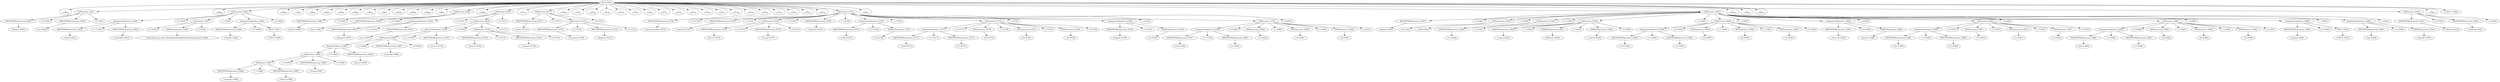 digraph {

"Prog_53619"->"<
>53620";
"Prog_53619"->"CallFunction_53621";
"CallFunction_53621"->"IDENTIFIERExpression_53622";
"IDENTIFIERExpression_53622"->"<library>53623";
"CallFunction_53621"->"<(>53624";
"CallFunction_53621"->"IDENTIFIERExpression_53625";
"IDENTIFIERExpression_53625"->"<car>53626";
"CallFunction_53621"->"<)>53627";
"Prog_53619"->"<
>53628";
"Prog_53619"->"CallFunction_53629";
"CallFunction_53629"->"AssignmentOpetators_53630";
"AssignmentOpetators_53630"->"IDENTIFIERExpression_53631";
"IDENTIFIERExpression_53631"->"<data>53632";
"AssignmentOpetators_53630"->"<<->53633";
"AssignmentOpetators_53630"->"IDENTIFIERExpression_53634";
"IDENTIFIERExpression_53634"->"<read.table>53635";
"CallFunction_53629"->"<(>53636";
"CallFunction_53629"->"Parenthesis_53637";
"Parenthesis_53637"->"<(>53638";
"Parenthesis_53637"->"STRINGExpression_53639";
"STRINGExpression_53639"->"<http://www.uvm.edu/~dhowell/methods8/DataFiles/KingLong.dat>53640";
"Parenthesis_53637"->"<)>53641";
"CallFunction_53629"->"<,>53642";
"CallFunction_53629"->"AssignmentOpetators_53643";
"AssignmentOpetators_53643"->"IDENTIFIERExpression_53644";
"IDENTIFIERExpression_53644"->"<header>53645";
"AssignmentOpetators_53643"->"<=>53646";
"AssignmentOpetators_53643"->"TRUE_53647";
"TRUE_53647"->"<TRUE>53648";
"CallFunction_53629"->"<)>53649";
"Prog_53619"->"<
>53650";
"Prog_53619"->"<
>53651";
"Prog_53619"->"<
>53652";
"Prog_53619"->"<
>53653";
"Prog_53619"->"<
>53654";
"Prog_53619"->"<
>53655";
"Prog_53619"->"<
>53656";
"Prog_53619"->"<
>53657";
"Prog_53619"->"<
>53658";
"Prog_53619"->"<
>53659";
"Prog_53619"->"<
>53660";
"Prog_53619"->"<
>53661";
"Prog_53619"->"CallFunction_53662";
"CallFunction_53662"->"IDENTIFIERExpression_53663";
"IDENTIFIERExpression_53663"->"<attach>53664";
"CallFunction_53662"->"<(>53665";
"CallFunction_53662"->"IDENTIFIERExpression_53666";
"IDENTIFIERExpression_53666"->"<data>53667";
"CallFunction_53662"->"<)>53668";
"Prog_53619"->"<
>53669";
"Prog_53619"->"CallFunction_53670";
"CallFunction_53670"->"AssignmentOpetators_53671";
"AssignmentOpetators_53671"->"IDENTIFIERExpression_53672";
"IDENTIFIERExpression_53672"->"<kingaov>53673";
"AssignmentOpetators_53671"->"<<->53674";
"AssignmentOpetators_53671"->"IDENTIFIERExpression_53675";
"IDENTIFIERExpression_53675"->"<aov>53676";
"CallFunction_53670"->"<(>53677";
"CallFunction_53670"->"CallFunction_53678";
"CallFunction_53678"->"MinusOrPlusBinary_53679";
"MinusOrPlusBinary_53679"->"CallFunction_53680";
"CallFunction_53680"->"MultOrDivBinary_53681";
"MultOrDivBinary_53681"->"CallFunction_53682";
"CallFunction_53682"->"TildeBinary_53683";
"TildeBinary_53683"->"IDENTIFIERExpression_53684";
"IDENTIFIERExpression_53684"->"<outcome>53685";
"TildeBinary_53683"->"<~>53686";
"TildeBinary_53683"->"IDENTIFIERExpression_53687";
"IDENTIFIERExpression_53687"->"<factor>53688";
"CallFunction_53682"->"<(>53689";
"CallFunction_53682"->"IDENTIFIERExpression_53690";
"IDENTIFIERExpression_53690"->"<Group>53691";
"CallFunction_53682"->"<)>53692";
"MultOrDivBinary_53681"->"<*>53693";
"MultOrDivBinary_53681"->"IDENTIFIERExpression_53694";
"IDENTIFIERExpression_53694"->"<factor>53695";
"CallFunction_53680"->"<(>53696";
"CallFunction_53680"->"IDENTIFIERExpression_53697";
"IDENTIFIERExpression_53697"->"<Interval>53698";
"CallFunction_53680"->"<)>53699";
"MinusOrPlusBinary_53679"->"<+>53700";
"MinusOrPlusBinary_53679"->"IDENTIFIERExpression_53701";
"IDENTIFIERExpression_53701"->"<Error>53702";
"CallFunction_53678"->"<(>53703";
"CallFunction_53678"->"CallFunction_53704";
"CallFunction_53704"->"IDENTIFIERExpression_53705";
"IDENTIFIERExpression_53705"->"<factor>53706";
"CallFunction_53704"->"<(>53707";
"CallFunction_53704"->"IDENTIFIERExpression_53708";
"IDENTIFIERExpression_53708"->"<subject>53709";
"CallFunction_53704"->"<)>53710";
"CallFunction_53678"->"<)>53711";
"CallFunction_53670"->"<)>53712";
"Prog_53619"->"<
>53713";
"Prog_53619"->"CallFunction_53714";
"CallFunction_53714"->"IDENTIFIERExpression_53715";
"IDENTIFIERExpression_53715"->"<print>53716";
"CallFunction_53714"->"<(>53717";
"CallFunction_53714"->"CallFunction_53718";
"CallFunction_53718"->"IDENTIFIERExpression_53719";
"IDENTIFIERExpression_53719"->"<summary>53720";
"CallFunction_53718"->"<(>53721";
"CallFunction_53718"->"IDENTIFIERExpression_53722";
"IDENTIFIERExpression_53722"->"<kingaov>53723";
"CallFunction_53718"->"<)>53724";
"CallFunction_53714"->"<)>53725";
"Prog_53619"->"<
>53726";
"Prog_53619"->"<
>53727";
"Prog_53619"->"<
>53728";
"Prog_53619"->"<
>53729";
"Prog_53619"->"<
>53730";
"Prog_53619"->"<
>53731";
"Prog_53619"->"<
>53732";
"Prog_53619"->"<
>53733";
"Prog_53619"->"<
>53734";
"Prog_53619"->"<
>53735";
"Prog_53619"->"<
>53736";
"Prog_53619"->"<
>53737";
"Prog_53619"->"<
>53738";
"Prog_53619"->"<
>53739";
"Prog_53619"->"<
>53740";
"Prog_53619"->"<
>53741";
"Prog_53619"->"<
>53742";
"Prog_53619"->"<
>53743";
"Prog_53619"->"<
>53744";
"Prog_53619"->"CallFunction_53745";
"CallFunction_53745"->"IDENTIFIERExpression_53746";
"IDENTIFIERExpression_53746"->"<interaction.plot>53747";
"CallFunction_53745"->"<(>53748";
"CallFunction_53745"->"IDENTIFIERExpression_53749";
"IDENTIFIERExpression_53749"->"<Interval>53750";
"CallFunction_53745"->"<,>53751";
"CallFunction_53745"->"CallFunction_53752";
"CallFunction_53752"->"IDENTIFIERExpression_53753";
"IDENTIFIERExpression_53753"->"<factor>53754";
"CallFunction_53752"->"<(>53755";
"CallFunction_53752"->"IDENTIFIERExpression_53756";
"IDENTIFIERExpression_53756"->"<Group>53757";
"CallFunction_53752"->"<)>53758";
"CallFunction_53745"->"<,>53759";
"CallFunction_53745"->"IDENTIFIERExpression_53760";
"IDENTIFIERExpression_53760"->"<outcome>53761";
"CallFunction_53745"->"<,>53762";
"CallFunction_53745"->"AssignmentOpetators_53763";
"AssignmentOpetators_53763"->"IDENTIFIERExpression_53764";
"IDENTIFIERExpression_53764"->"<type>53765";
"AssignmentOpetators_53763"->"<=>53766";
"AssignmentOpetators_53763"->"STRINGExpression_53767";
"STRINGExpression_53767"->"<b>53768";
"CallFunction_53745"->"<,>53769";
"CallFunction_53745"->"CallFunction_53770";
"CallFunction_53770"->"AssignmentOpetators_53771";
"AssignmentOpetators_53771"->"IDENTIFIERExpression_53772";
"IDENTIFIERExpression_53772"->"<pch>53773";
"AssignmentOpetators_53771"->"<=>53774";
"AssignmentOpetators_53771"->"IDENTIFIERExpression_53775";
"IDENTIFIERExpression_53775"->"<c>53776";
"CallFunction_53770"->"<(>53777";
"CallFunction_53770"->"INTExpression_53778";
"INTExpression_53778"->"<2>53779";
"CallFunction_53770"->"<,>53780";
"CallFunction_53770"->"INTExpression_53781";
"INTExpression_53781"->"<4>53782";
"CallFunction_53770"->"<,>53783";
"CallFunction_53770"->"INTExpression_53784";
"INTExpression_53784"->"<6>53785";
"CallFunction_53770"->"<)>53786";
"CallFunction_53745"->"<,>53787";
"CallFunction_53745"->"AssignmentOpetators_53788";
"AssignmentOpetators_53788"->"IDENTIFIERExpression_53789";
"IDENTIFIERExpression_53789"->"<legend>53790";
"AssignmentOpetators_53788"->"<=>53791";
"AssignmentOpetators_53788"->"STRINGExpression_53792";
"STRINGExpression_53792"->"<F>53793";
"CallFunction_53745"->"<,>53794";
"CallFunction_53745"->"CallFunction_53795";
"CallFunction_53795"->"AssignmentOpetators_53796";
"AssignmentOpetators_53796"->"IDENTIFIERExpression_53797";
"IDENTIFIERExpression_53797"->"<col>53798";
"AssignmentOpetators_53796"->"<=>53799";
"AssignmentOpetators_53796"->"IDENTIFIERExpression_53800";
"IDENTIFIERExpression_53800"->"<c>53801";
"CallFunction_53795"->"<(>53802";
"CallFunction_53795"->"INTExpression_53803";
"INTExpression_53803"->"<3>53804";
"CallFunction_53795"->"<,>53805";
"CallFunction_53795"->"INTExpression_53806";
"INTExpression_53806"->"<4>53807";
"CallFunction_53795"->"<,>53808";
"CallFunction_53795"->"INTExpression_53809";
"INTExpression_53809"->"<6>53810";
"CallFunction_53795"->"<)>53811";
"CallFunction_53745"->"<)>53812";
"Prog_53619"->"<
>53813";
"Prog_53619"->"CallFunction_53814";
"CallFunction_53814"->"IDENTIFIERExpression_53815";
"IDENTIFIERExpression_53815"->"<legend>53816";
"CallFunction_53814"->"<(>53817";
"CallFunction_53814"->"INTExpression_53818";
"INTExpression_53818"->"<4>53819";
"CallFunction_53814"->"<,>53820";
"CallFunction_53814"->"INTExpression_53821";
"INTExpression_53821"->"<300>53822";
"CallFunction_53814"->"<,>53823";
"CallFunction_53814"->"CallFunction_53824";
"CallFunction_53824"->"IDENTIFIERExpression_53825";
"IDENTIFIERExpression_53825"->"<c>53826";
"CallFunction_53824"->"<(>53827";
"CallFunction_53824"->"STRINGExpression_53828";
"STRINGExpression_53828"->"<same>53829";
"CallFunction_53824"->"<,>53830";
"CallFunction_53824"->"STRINGExpression_53831";
"STRINGExpression_53831"->"<different>53832";
"CallFunction_53824"->"<,>53833";
"CallFunction_53824"->"STRINGExpression_53834";
"STRINGExpression_53834"->"<control>53835";
"CallFunction_53824"->"<)>53836";
"CallFunction_53814"->"<,>53837";
"CallFunction_53814"->"CallFunction_53838";
"CallFunction_53838"->"AssignmentOpetators_53839";
"AssignmentOpetators_53839"->"IDENTIFIERExpression_53840";
"IDENTIFIERExpression_53840"->"<col>53841";
"AssignmentOpetators_53839"->"<=>53842";
"AssignmentOpetators_53839"->"IDENTIFIERExpression_53843";
"IDENTIFIERExpression_53843"->"<c>53844";
"CallFunction_53838"->"<(>53845";
"CallFunction_53838"->"INTExpression_53846";
"INTExpression_53846"->"<4>53847";
"CallFunction_53838"->"<,>53848";
"CallFunction_53838"->"INTExpression_53849";
"INTExpression_53849"->"<6>53850";
"CallFunction_53838"->"<,>53851";
"CallFunction_53838"->"INTExpression_53852";
"INTExpression_53852"->"<3>53853";
"CallFunction_53838"->"<)>53854";
"CallFunction_53814"->"<,>53855";
"CallFunction_53814"->"AssignmentOpetators_53856";
"AssignmentOpetators_53856"->"IDENTIFIERExpression_53857";
"IDENTIFIERExpression_53857"->"<text.col>53858";
"AssignmentOpetators_53856"->"<=>53859";
"AssignmentOpetators_53856"->"STRINGExpression_53860";
"STRINGExpression_53860"->"<green4>53861";
"CallFunction_53814"->"<,>53862";
"CallFunction_53814"->"CallFunction_53863";
"CallFunction_53863"->"AssignmentOpetators_53864";
"AssignmentOpetators_53864"->"IDENTIFIERExpression_53865";
"IDENTIFIERExpression_53865"->"<lty>53866";
"AssignmentOpetators_53864"->"<=>53867";
"AssignmentOpetators_53864"->"IDENTIFIERExpression_53868";
"IDENTIFIERExpression_53868"->"<c>53869";
"CallFunction_53863"->"<(>53870";
"CallFunction_53863"->"INTExpression_53871";
"INTExpression_53871"->"<2>53872";
"CallFunction_53863"->"<,>53873";
"CallFunction_53863"->"INTExpression_53874";
"INTExpression_53874"->"<1>53875";
"CallFunction_53863"->"<,>53876";
"CallFunction_53863"->"INTExpression_53877";
"INTExpression_53877"->"<3>53878";
"CallFunction_53863"->"<)>53879";
"CallFunction_53814"->"<,>53880";
"CallFunction_53814"->"CallFunction_53881";
"CallFunction_53881"->"AssignmentOpetators_53882";
"AssignmentOpetators_53882"->"IDENTIFIERExpression_53883";
"IDENTIFIERExpression_53883"->"<pch>53884";
"AssignmentOpetators_53882"->"<=>53885";
"AssignmentOpetators_53882"->"IDENTIFIERExpression_53886";
"IDENTIFIERExpression_53886"->"<c>53887";
"CallFunction_53881"->"<(>53888";
"CallFunction_53881"->"INTExpression_53889";
"INTExpression_53889"->"<4>53890";
"CallFunction_53881"->"<,>53891";
"CallFunction_53881"->"INTExpression_53892";
"INTExpression_53892"->"<6>53893";
"CallFunction_53881"->"<,>53894";
"CallFunction_53881"->"INTExpression_53895";
"INTExpression_53895"->"<2>53896";
"CallFunction_53881"->"<)>53897";
"CallFunction_53814"->"<,>53898";
"CallFunction_53814"->"AssignmentOpetators_53899";
"AssignmentOpetators_53899"->"IDENTIFIERExpression_53900";
"IDENTIFIERExpression_53900"->"<merge>53901";
"AssignmentOpetators_53899"->"<=>53902";
"AssignmentOpetators_53899"->"TRUE_53903";
"TRUE_53903"->"<TRUE>53904";
"CallFunction_53814"->"<,>53905";
"CallFunction_53814"->"AssignmentOpetators_53906";
"AssignmentOpetators_53906"->"IDENTIFIERExpression_53907";
"IDENTIFIERExpression_53907"->"<bg>53908";
"AssignmentOpetators_53906"->"<=>53909";
"AssignmentOpetators_53906"->"STRINGExpression_53910";
"STRINGExpression_53910"->"<'gray90'>53911";
"CallFunction_53814"->"<)>53912";
"Prog_53619"->"<
>53913";
"Prog_53619"->"<
>53914";
"Prog_53619"->"<
>53915";
"Prog_53619"->"CallFunction_53916";
"CallFunction_53916"->"IDENTIFIERExpression_53917";
"IDENTIFIERExpression_53917"->"<detach>53918";
"CallFunction_53916"->"<(>53919";
"CallFunction_53916"->"IDENTIFIERExpression_53920";
"IDENTIFIERExpression_53920"->"<datLong>53921";
"CallFunction_53916"->"<)>53922";
"Prog_53619"->"<
>53923";
"Prog_53619"->"<<EOF>>53924";
}
